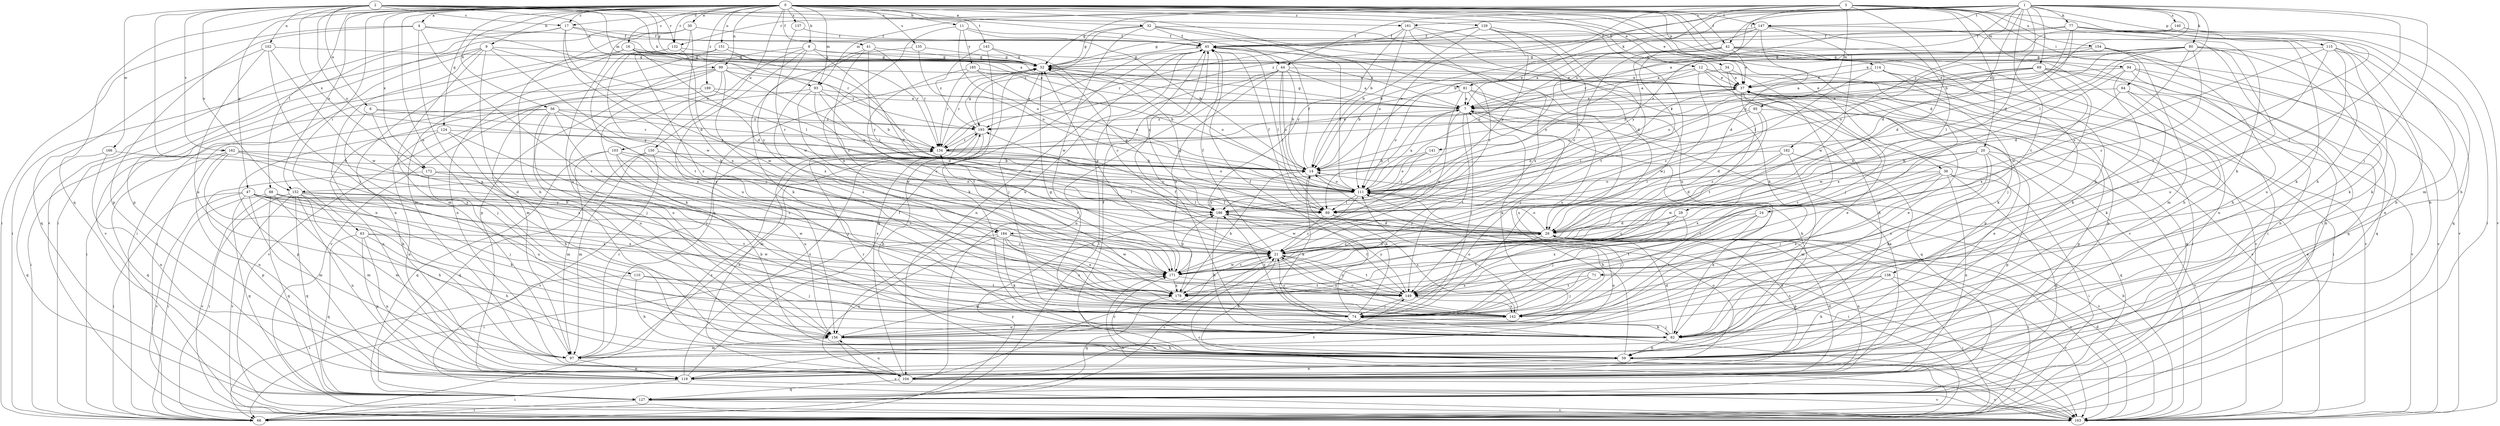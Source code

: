 strict digraph  {
0;
1;
2;
3;
4;
6;
7;
8;
9;
11;
12;
14;
16;
17;
20;
21;
24;
28;
29;
30;
32;
34;
36;
37;
41;
42;
44;
45;
47;
52;
56;
59;
63;
64;
66;
69;
71;
74;
77;
80;
81;
82;
88;
89;
93;
94;
95;
97;
99;
102;
103;
104;
110;
111;
114;
115;
119;
124;
127;
129;
132;
134;
135;
137;
138;
140;
141;
142;
143;
147;
149;
150;
151;
152;
154;
156;
161;
162;
163;
166;
171;
172;
178;
182;
184;
185;
186;
189;
193;
0 -> 4  [label=a];
0 -> 8  [label=b];
0 -> 9  [label=b];
0 -> 11  [label=b];
0 -> 12  [label=b];
0 -> 14  [label=b];
0 -> 16  [label=c];
0 -> 17  [label=c];
0 -> 24  [label=d];
0 -> 30  [label=e];
0 -> 32  [label=e];
0 -> 34  [label=e];
0 -> 36  [label=e];
0 -> 37  [label=e];
0 -> 41  [label=f];
0 -> 42  [label=f];
0 -> 47  [label=g];
0 -> 56  [label=h];
0 -> 59  [label=h];
0 -> 63  [label=i];
0 -> 88  [label=l];
0 -> 93  [label=m];
0 -> 99  [label=n];
0 -> 110  [label=o];
0 -> 114  [label=p];
0 -> 124  [label=q];
0 -> 127  [label=q];
0 -> 129  [label=r];
0 -> 132  [label=r];
0 -> 135  [label=s];
0 -> 137  [label=s];
0 -> 138  [label=s];
0 -> 143  [label=t];
0 -> 147  [label=t];
0 -> 150  [label=u];
0 -> 151  [label=u];
0 -> 152  [label=u];
0 -> 172  [label=x];
0 -> 189  [label=z];
1 -> 14  [label=b];
1 -> 28  [label=d];
1 -> 29  [label=d];
1 -> 42  [label=f];
1 -> 44  [label=f];
1 -> 69  [label=j];
1 -> 71  [label=j];
1 -> 74  [label=j];
1 -> 77  [label=k];
1 -> 80  [label=k];
1 -> 81  [label=k];
1 -> 89  [label=l];
1 -> 115  [label=p];
1 -> 132  [label=r];
1 -> 140  [label=s];
1 -> 147  [label=t];
1 -> 149  [label=t];
1 -> 152  [label=u];
1 -> 161  [label=v];
1 -> 182  [label=y];
1 -> 193  [label=z];
2 -> 6  [label=a];
2 -> 17  [label=c];
2 -> 44  [label=f];
2 -> 52  [label=g];
2 -> 81  [label=k];
2 -> 93  [label=m];
2 -> 99  [label=n];
2 -> 102  [label=n];
2 -> 111  [label=o];
2 -> 132  [label=r];
2 -> 152  [label=u];
2 -> 161  [label=v];
2 -> 162  [label=v];
2 -> 166  [label=w];
2 -> 172  [label=x];
2 -> 178  [label=x];
3 -> 14  [label=b];
3 -> 17  [label=c];
3 -> 20  [label=c];
3 -> 52  [label=g];
3 -> 59  [label=h];
3 -> 64  [label=i];
3 -> 82  [label=k];
3 -> 89  [label=l];
3 -> 93  [label=m];
3 -> 94  [label=m];
3 -> 95  [label=m];
3 -> 111  [label=o];
3 -> 141  [label=s];
3 -> 154  [label=u];
3 -> 171  [label=w];
4 -> 45  [label=f];
4 -> 66  [label=i];
4 -> 119  [label=p];
4 -> 134  [label=r];
4 -> 142  [label=s];
4 -> 156  [label=u];
6 -> 74  [label=j];
6 -> 134  [label=r];
6 -> 142  [label=s];
6 -> 193  [label=z];
7 -> 52  [label=g];
7 -> 59  [label=h];
7 -> 74  [label=j];
7 -> 89  [label=l];
7 -> 127  [label=q];
7 -> 149  [label=t];
7 -> 184  [label=y];
7 -> 193  [label=z];
8 -> 7  [label=a];
8 -> 29  [label=d];
8 -> 52  [label=g];
8 -> 103  [label=n];
8 -> 119  [label=p];
8 -> 156  [label=u];
8 -> 184  [label=y];
9 -> 52  [label=g];
9 -> 59  [label=h];
9 -> 66  [label=i];
9 -> 89  [label=l];
9 -> 97  [label=m];
9 -> 104  [label=n];
9 -> 163  [label=v];
9 -> 184  [label=y];
11 -> 14  [label=b];
11 -> 45  [label=f];
11 -> 111  [label=o];
11 -> 178  [label=x];
11 -> 185  [label=y];
12 -> 14  [label=b];
12 -> 21  [label=c];
12 -> 37  [label=e];
12 -> 66  [label=i];
12 -> 111  [label=o];
12 -> 119  [label=p];
12 -> 163  [label=v];
14 -> 45  [label=f];
14 -> 82  [label=k];
14 -> 111  [label=o];
16 -> 7  [label=a];
16 -> 29  [label=d];
16 -> 52  [label=g];
16 -> 97  [label=m];
16 -> 104  [label=n];
16 -> 134  [label=r];
17 -> 7  [label=a];
17 -> 29  [label=d];
17 -> 45  [label=f];
17 -> 119  [label=p];
17 -> 163  [label=v];
17 -> 171  [label=w];
20 -> 14  [label=b];
20 -> 82  [label=k];
20 -> 127  [label=q];
20 -> 142  [label=s];
20 -> 163  [label=v];
20 -> 171  [label=w];
20 -> 178  [label=x];
21 -> 29  [label=d];
21 -> 45  [label=f];
21 -> 52  [label=g];
21 -> 59  [label=h];
21 -> 142  [label=s];
21 -> 149  [label=t];
21 -> 171  [label=w];
24 -> 29  [label=d];
24 -> 74  [label=j];
24 -> 142  [label=s];
24 -> 149  [label=t];
28 -> 21  [label=c];
28 -> 29  [label=d];
28 -> 74  [label=j];
28 -> 178  [label=x];
29 -> 21  [label=c];
29 -> 52  [label=g];
29 -> 66  [label=i];
29 -> 104  [label=n];
29 -> 111  [label=o];
29 -> 119  [label=p];
29 -> 149  [label=t];
29 -> 163  [label=v];
29 -> 186  [label=y];
29 -> 193  [label=z];
30 -> 45  [label=f];
30 -> 59  [label=h];
30 -> 66  [label=i];
30 -> 142  [label=s];
30 -> 156  [label=u];
30 -> 178  [label=x];
32 -> 21  [label=c];
32 -> 37  [label=e];
32 -> 45  [label=f];
32 -> 52  [label=g];
32 -> 156  [label=u];
32 -> 171  [label=w];
32 -> 193  [label=z];
34 -> 7  [label=a];
34 -> 37  [label=e];
34 -> 59  [label=h];
34 -> 74  [label=j];
36 -> 66  [label=i];
36 -> 74  [label=j];
36 -> 104  [label=n];
36 -> 111  [label=o];
36 -> 127  [label=q];
36 -> 142  [label=s];
36 -> 149  [label=t];
37 -> 7  [label=a];
37 -> 111  [label=o];
37 -> 127  [label=q];
37 -> 142  [label=s];
37 -> 149  [label=t];
37 -> 163  [label=v];
41 -> 21  [label=c];
41 -> 52  [label=g];
41 -> 134  [label=r];
41 -> 178  [label=x];
41 -> 186  [label=y];
42 -> 7  [label=a];
42 -> 37  [label=e];
42 -> 52  [label=g];
42 -> 59  [label=h];
42 -> 66  [label=i];
42 -> 104  [label=n];
42 -> 111  [label=o];
42 -> 163  [label=v];
42 -> 186  [label=y];
44 -> 7  [label=a];
44 -> 14  [label=b];
44 -> 37  [label=e];
44 -> 66  [label=i];
44 -> 89  [label=l];
44 -> 104  [label=n];
44 -> 111  [label=o];
44 -> 178  [label=x];
45 -> 52  [label=g];
45 -> 89  [label=l];
45 -> 104  [label=n];
45 -> 156  [label=u];
45 -> 163  [label=v];
45 -> 186  [label=y];
47 -> 21  [label=c];
47 -> 66  [label=i];
47 -> 82  [label=k];
47 -> 97  [label=m];
47 -> 127  [label=q];
47 -> 149  [label=t];
47 -> 163  [label=v];
47 -> 178  [label=x];
47 -> 186  [label=y];
52 -> 37  [label=e];
52 -> 74  [label=j];
52 -> 111  [label=o];
52 -> 134  [label=r];
56 -> 21  [label=c];
56 -> 66  [label=i];
56 -> 74  [label=j];
56 -> 104  [label=n];
56 -> 134  [label=r];
56 -> 142  [label=s];
56 -> 156  [label=u];
56 -> 193  [label=z];
59 -> 14  [label=b];
59 -> 45  [label=f];
59 -> 104  [label=n];
59 -> 134  [label=r];
59 -> 163  [label=v];
63 -> 21  [label=c];
63 -> 59  [label=h];
63 -> 104  [label=n];
63 -> 119  [label=p];
63 -> 127  [label=q];
63 -> 171  [label=w];
64 -> 7  [label=a];
64 -> 66  [label=i];
64 -> 82  [label=k];
64 -> 163  [label=v];
64 -> 171  [label=w];
66 -> 171  [label=w];
66 -> 186  [label=y];
66 -> 193  [label=z];
69 -> 7  [label=a];
69 -> 37  [label=e];
69 -> 74  [label=j];
69 -> 104  [label=n];
69 -> 111  [label=o];
69 -> 127  [label=q];
69 -> 134  [label=r];
69 -> 178  [label=x];
71 -> 74  [label=j];
71 -> 149  [label=t];
71 -> 163  [label=v];
71 -> 178  [label=x];
74 -> 14  [label=b];
74 -> 21  [label=c];
74 -> 45  [label=f];
74 -> 52  [label=g];
74 -> 82  [label=k];
74 -> 163  [label=v];
74 -> 186  [label=y];
77 -> 29  [label=d];
77 -> 45  [label=f];
77 -> 52  [label=g];
77 -> 59  [label=h];
77 -> 66  [label=i];
77 -> 82  [label=k];
77 -> 97  [label=m];
77 -> 111  [label=o];
77 -> 134  [label=r];
80 -> 7  [label=a];
80 -> 21  [label=c];
80 -> 29  [label=d];
80 -> 37  [label=e];
80 -> 52  [label=g];
80 -> 59  [label=h];
80 -> 82  [label=k];
80 -> 89  [label=l];
80 -> 111  [label=o];
80 -> 156  [label=u];
81 -> 7  [label=a];
81 -> 74  [label=j];
81 -> 111  [label=o];
81 -> 142  [label=s];
81 -> 156  [label=u];
81 -> 171  [label=w];
82 -> 29  [label=d];
82 -> 37  [label=e];
82 -> 45  [label=f];
82 -> 59  [label=h];
82 -> 74  [label=j];
88 -> 66  [label=i];
88 -> 74  [label=j];
88 -> 89  [label=l];
88 -> 97  [label=m];
88 -> 127  [label=q];
88 -> 163  [label=v];
88 -> 186  [label=y];
89 -> 21  [label=c];
89 -> 45  [label=f];
89 -> 66  [label=i];
89 -> 142  [label=s];
93 -> 7  [label=a];
93 -> 14  [label=b];
93 -> 21  [label=c];
93 -> 29  [label=d];
93 -> 163  [label=v];
93 -> 171  [label=w];
94 -> 37  [label=e];
94 -> 82  [label=k];
94 -> 104  [label=n];
94 -> 127  [label=q];
94 -> 163  [label=v];
94 -> 178  [label=x];
95 -> 21  [label=c];
95 -> 29  [label=d];
95 -> 89  [label=l];
95 -> 119  [label=p];
95 -> 193  [label=z];
97 -> 52  [label=g];
97 -> 119  [label=p];
97 -> 134  [label=r];
99 -> 37  [label=e];
99 -> 66  [label=i];
99 -> 82  [label=k];
99 -> 89  [label=l];
99 -> 97  [label=m];
99 -> 142  [label=s];
99 -> 163  [label=v];
99 -> 193  [label=z];
102 -> 52  [label=g];
102 -> 74  [label=j];
102 -> 127  [label=q];
102 -> 156  [label=u];
102 -> 171  [label=w];
103 -> 14  [label=b];
103 -> 59  [label=h];
103 -> 74  [label=j];
103 -> 97  [label=m];
103 -> 127  [label=q];
103 -> 156  [label=u];
104 -> 7  [label=a];
104 -> 21  [label=c];
104 -> 29  [label=d];
104 -> 52  [label=g];
104 -> 111  [label=o];
104 -> 127  [label=q];
104 -> 149  [label=t];
104 -> 156  [label=u];
104 -> 163  [label=v];
110 -> 59  [label=h];
110 -> 66  [label=i];
110 -> 74  [label=j];
110 -> 149  [label=t];
111 -> 7  [label=a];
111 -> 45  [label=f];
111 -> 82  [label=k];
111 -> 89  [label=l];
111 -> 163  [label=v];
111 -> 171  [label=w];
111 -> 186  [label=y];
114 -> 37  [label=e];
114 -> 82  [label=k];
114 -> 119  [label=p];
114 -> 163  [label=v];
114 -> 171  [label=w];
115 -> 52  [label=g];
115 -> 59  [label=h];
115 -> 82  [label=k];
115 -> 127  [label=q];
115 -> 142  [label=s];
115 -> 156  [label=u];
115 -> 171  [label=w];
119 -> 37  [label=e];
119 -> 45  [label=f];
119 -> 66  [label=i];
119 -> 111  [label=o];
119 -> 163  [label=v];
119 -> 193  [label=z];
124 -> 59  [label=h];
124 -> 74  [label=j];
124 -> 104  [label=n];
124 -> 119  [label=p];
124 -> 134  [label=r];
127 -> 21  [label=c];
127 -> 66  [label=i];
127 -> 163  [label=v];
129 -> 14  [label=b];
129 -> 21  [label=c];
129 -> 45  [label=f];
129 -> 74  [label=j];
129 -> 134  [label=r];
129 -> 149  [label=t];
129 -> 186  [label=y];
132 -> 52  [label=g];
132 -> 142  [label=s];
132 -> 149  [label=t];
132 -> 171  [label=w];
134 -> 14  [label=b];
134 -> 37  [label=e];
134 -> 45  [label=f];
134 -> 104  [label=n];
134 -> 111  [label=o];
135 -> 52  [label=g];
135 -> 82  [label=k];
135 -> 111  [label=o];
137 -> 45  [label=f];
137 -> 171  [label=w];
138 -> 59  [label=h];
138 -> 66  [label=i];
138 -> 142  [label=s];
138 -> 163  [label=v];
138 -> 178  [label=x];
140 -> 7  [label=a];
140 -> 45  [label=f];
140 -> 149  [label=t];
140 -> 163  [label=v];
141 -> 14  [label=b];
141 -> 111  [label=o];
141 -> 186  [label=y];
142 -> 7  [label=a];
142 -> 21  [label=c];
142 -> 111  [label=o];
142 -> 156  [label=u];
143 -> 21  [label=c];
143 -> 52  [label=g];
143 -> 82  [label=k];
143 -> 193  [label=z];
147 -> 14  [label=b];
147 -> 29  [label=d];
147 -> 45  [label=f];
147 -> 52  [label=g];
147 -> 66  [label=i];
147 -> 171  [label=w];
147 -> 178  [label=x];
147 -> 186  [label=y];
149 -> 21  [label=c];
149 -> 74  [label=j];
149 -> 142  [label=s];
149 -> 186  [label=y];
150 -> 14  [label=b];
150 -> 97  [label=m];
150 -> 111  [label=o];
150 -> 127  [label=q];
150 -> 163  [label=v];
151 -> 52  [label=g];
151 -> 66  [label=i];
151 -> 104  [label=n];
151 -> 186  [label=y];
152 -> 59  [label=h];
152 -> 66  [label=i];
152 -> 89  [label=l];
152 -> 97  [label=m];
152 -> 104  [label=n];
152 -> 127  [label=q];
152 -> 163  [label=v];
152 -> 171  [label=w];
152 -> 178  [label=x];
154 -> 52  [label=g];
154 -> 59  [label=h];
154 -> 89  [label=l];
154 -> 97  [label=m];
154 -> 104  [label=n];
156 -> 37  [label=e];
156 -> 59  [label=h];
156 -> 97  [label=m];
156 -> 163  [label=v];
156 -> 171  [label=w];
161 -> 29  [label=d];
161 -> 45  [label=f];
161 -> 82  [label=k];
161 -> 111  [label=o];
161 -> 178  [label=x];
161 -> 186  [label=y];
162 -> 14  [label=b];
162 -> 29  [label=d];
162 -> 82  [label=k];
162 -> 104  [label=n];
162 -> 127  [label=q];
162 -> 186  [label=y];
163 -> 14  [label=b];
163 -> 21  [label=c];
163 -> 29  [label=d];
163 -> 37  [label=e];
163 -> 171  [label=w];
166 -> 14  [label=b];
166 -> 104  [label=n];
166 -> 127  [label=q];
171 -> 21  [label=c];
171 -> 134  [label=r];
171 -> 149  [label=t];
171 -> 178  [label=x];
171 -> 186  [label=y];
172 -> 89  [label=l];
172 -> 111  [label=o];
172 -> 119  [label=p];
172 -> 156  [label=u];
172 -> 178  [label=x];
178 -> 14  [label=b];
178 -> 127  [label=q];
182 -> 14  [label=b];
182 -> 29  [label=d];
182 -> 89  [label=l];
182 -> 97  [label=m];
182 -> 119  [label=p];
184 -> 21  [label=c];
184 -> 66  [label=i];
184 -> 82  [label=k];
184 -> 104  [label=n];
184 -> 142  [label=s];
184 -> 171  [label=w];
184 -> 178  [label=x];
185 -> 14  [label=b];
185 -> 37  [label=e];
185 -> 111  [label=o];
185 -> 134  [label=r];
185 -> 149  [label=t];
186 -> 29  [label=d];
186 -> 52  [label=g];
186 -> 82  [label=k];
186 -> 149  [label=t];
189 -> 7  [label=a];
189 -> 66  [label=i];
189 -> 111  [label=o];
189 -> 156  [label=u];
193 -> 52  [label=g];
193 -> 59  [label=h];
193 -> 97  [label=m];
193 -> 134  [label=r];
}

